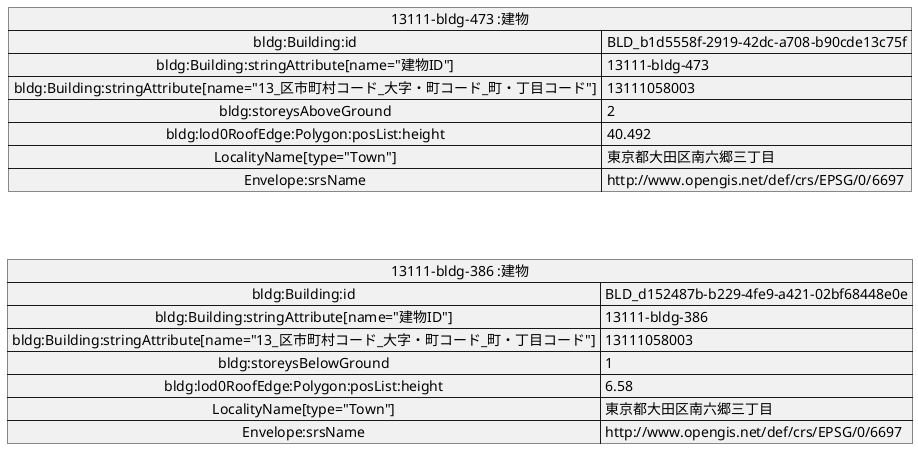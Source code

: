 @startuml
map "13111-bldg-473 :建物" as A {
 bldg:Building:id => BLD_b1d5558f-2919-42dc-a708-b90cde13c75f
 bldg:Building:stringAttribute[name="建物ID"] => 13111-bldg-473
 bldg:Building:stringAttribute[name="13_区市町村コード_大字・町コード_町・丁目コード"] => 13111058003
 bldg:storeysAboveGround => 2
 bldg:lod0RoofEdge:Polygon:posList:height => 40.492
 LocalityName[type="Town"] => 東京都大田区南六郷三丁目
 Envelope:srsName => http://www.opengis.net/def/crs/EPSG/0/6697
}
map "13111-bldg-386 :建物" as B {
 bldg:Building:id => BLD_d152487b-b229-4fe9-a421-02bf68448e0e
 bldg:Building:stringAttribute[name="建物ID"] => 13111-bldg-386
 bldg:Building:stringAttribute[name="13_区市町村コード_大字・町コード_町・丁目コード"] => 13111058003
 bldg:storeysBelowGround => 1
 bldg:lod0RoofEdge:Polygon:posList:height => 6.58
 LocalityName[type="Town"] => 東京都大田区南六郷三丁目
 Envelope:srsName => http://www.opengis.net/def/crs/EPSG/0/6697
}
A -[hidden]- B
@enduml
